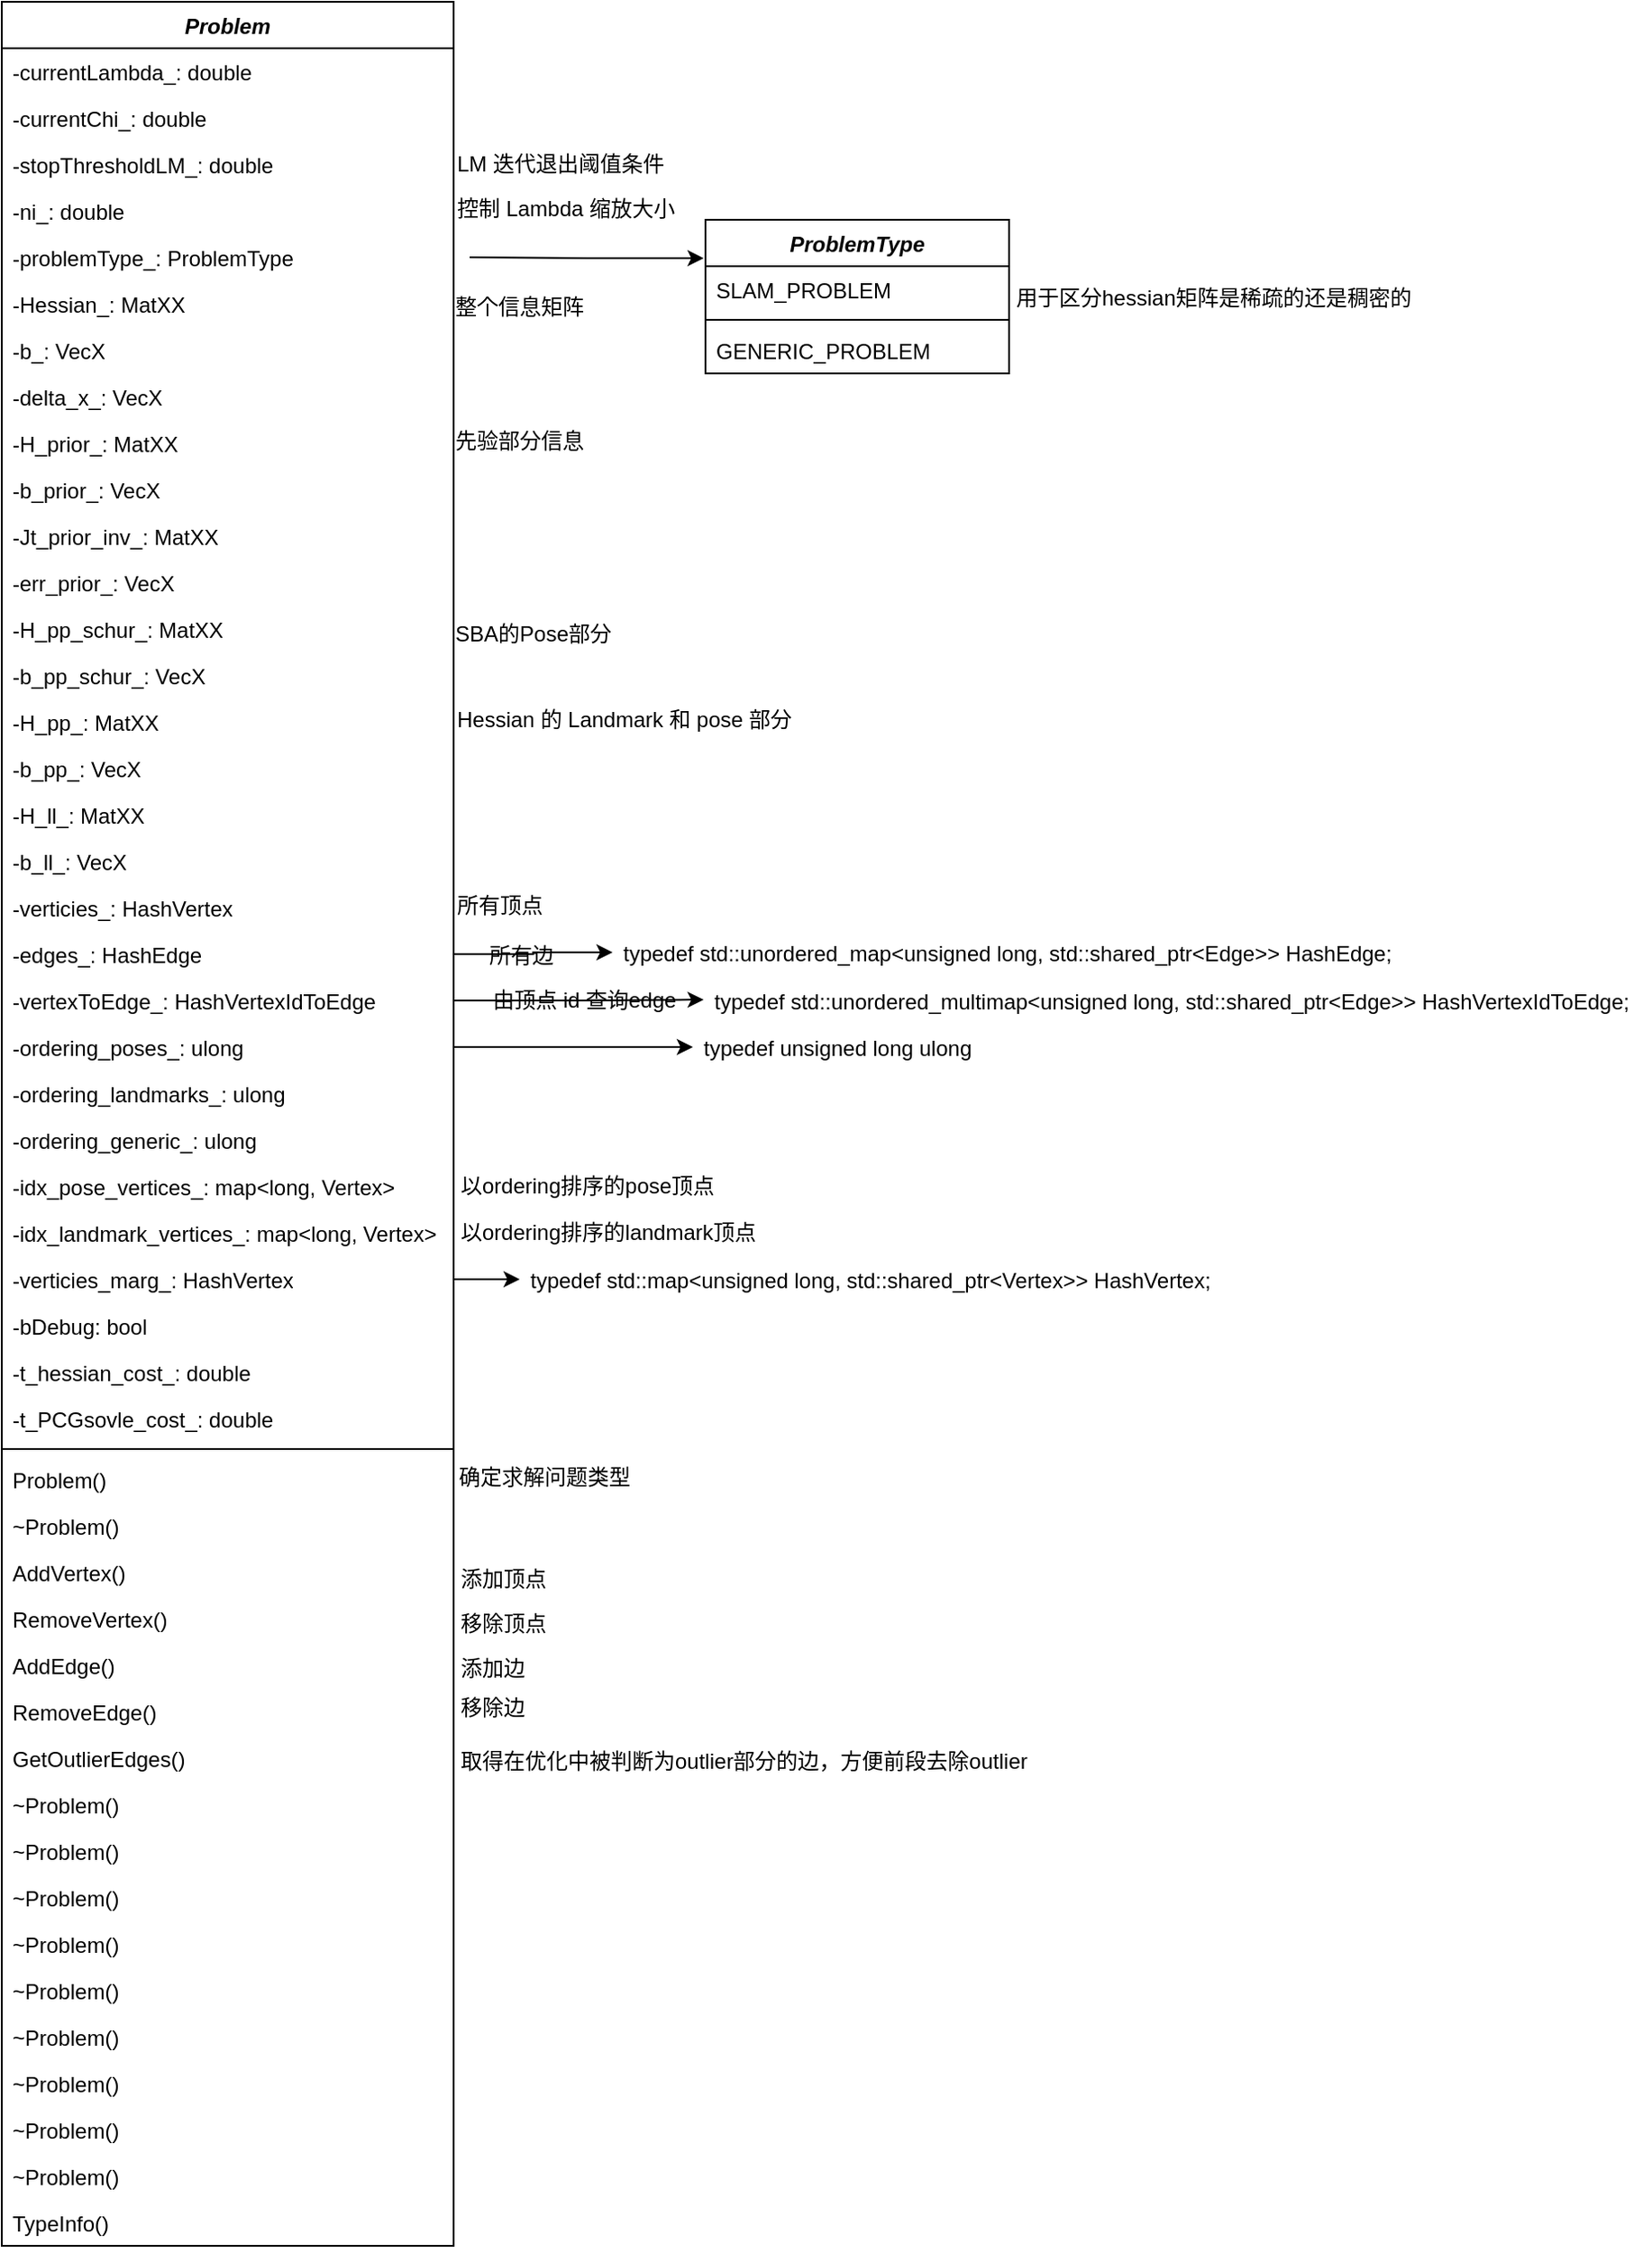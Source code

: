 <mxfile version="24.4.0" type="github">
  <diagram name="第 1 页" id="Om_0ez-Mg7cLswbmVXPj">
    <mxGraphModel dx="443" dy="504" grid="1" gridSize="1" guides="1" tooltips="1" connect="1" arrows="1" fold="1" page="1" pageScale="1" pageWidth="827" pageHeight="1169" math="0" shadow="0">
      <root>
        <mxCell id="0" />
        <mxCell id="1" parent="0" />
        <mxCell id="05y2BKctw2ABKMbbaYBs-1" value="&lt;i&gt;Problem&lt;/i&gt;" style="swimlane;fontStyle=1;align=center;verticalAlign=top;childLayout=stackLayout;horizontal=1;startSize=26;horizontalStack=0;resizeParent=1;resizeParentMax=0;resizeLast=0;collapsible=1;marginBottom=0;whiteSpace=wrap;html=1;" vertex="1" parent="1">
          <mxGeometry x="840" y="30" width="253" height="1256" as="geometry" />
        </mxCell>
        <mxCell id="05y2BKctw2ABKMbbaYBs-2" value="-currentLambda_:&amp;nbsp;double" style="text;strokeColor=none;fillColor=none;align=left;verticalAlign=top;spacingLeft=4;spacingRight=4;overflow=hidden;rotatable=0;points=[[0,0.5],[1,0.5]];portConstraint=eastwest;whiteSpace=wrap;html=1;" vertex="1" parent="05y2BKctw2ABKMbbaYBs-1">
          <mxGeometry y="26" width="253" height="26" as="geometry" />
        </mxCell>
        <mxCell id="05y2BKctw2ABKMbbaYBs-11" value="-currentChi_:&amp;nbsp;double" style="text;strokeColor=none;fillColor=none;align=left;verticalAlign=top;spacingLeft=4;spacingRight=4;overflow=hidden;rotatable=0;points=[[0,0.5],[1,0.5]];portConstraint=eastwest;whiteSpace=wrap;html=1;" vertex="1" parent="05y2BKctw2ABKMbbaYBs-1">
          <mxGeometry y="52" width="253" height="26" as="geometry" />
        </mxCell>
        <mxCell id="05y2BKctw2ABKMbbaYBs-14" value="-stopThresholdLM_:&amp;nbsp;double" style="text;strokeColor=none;fillColor=none;align=left;verticalAlign=top;spacingLeft=4;spacingRight=4;overflow=hidden;rotatable=0;points=[[0,0.5],[1,0.5]];portConstraint=eastwest;whiteSpace=wrap;html=1;" vertex="1" parent="05y2BKctw2ABKMbbaYBs-1">
          <mxGeometry y="78" width="253" height="26" as="geometry" />
        </mxCell>
        <mxCell id="05y2BKctw2ABKMbbaYBs-16" value="-ni_:&amp;nbsp;double" style="text;strokeColor=none;fillColor=none;align=left;verticalAlign=top;spacingLeft=4;spacingRight=4;overflow=hidden;rotatable=0;points=[[0,0.5],[1,0.5]];portConstraint=eastwest;whiteSpace=wrap;html=1;" vertex="1" parent="05y2BKctw2ABKMbbaYBs-1">
          <mxGeometry y="104" width="253" height="26" as="geometry" />
        </mxCell>
        <mxCell id="05y2BKctw2ABKMbbaYBs-18" value="-problemType_:&amp;nbsp;ProblemType" style="text;strokeColor=none;fillColor=none;align=left;verticalAlign=top;spacingLeft=4;spacingRight=4;overflow=hidden;rotatable=0;points=[[0,0.5],[1,0.5]];portConstraint=eastwest;whiteSpace=wrap;html=1;" vertex="1" parent="05y2BKctw2ABKMbbaYBs-1">
          <mxGeometry y="130" width="253" height="26" as="geometry" />
        </mxCell>
        <mxCell id="05y2BKctw2ABKMbbaYBs-21" value="-Hessian_: MatXX" style="text;strokeColor=none;fillColor=none;align=left;verticalAlign=top;spacingLeft=4;spacingRight=4;overflow=hidden;rotatable=0;points=[[0,0.5],[1,0.5]];portConstraint=eastwest;whiteSpace=wrap;html=1;" vertex="1" parent="05y2BKctw2ABKMbbaYBs-1">
          <mxGeometry y="156" width="253" height="26" as="geometry" />
        </mxCell>
        <mxCell id="05y2BKctw2ABKMbbaYBs-22" value="-b_:&amp;nbsp;VecX" style="text;strokeColor=none;fillColor=none;align=left;verticalAlign=top;spacingLeft=4;spacingRight=4;overflow=hidden;rotatable=0;points=[[0,0.5],[1,0.5]];portConstraint=eastwest;whiteSpace=wrap;html=1;" vertex="1" parent="05y2BKctw2ABKMbbaYBs-1">
          <mxGeometry y="182" width="253" height="26" as="geometry" />
        </mxCell>
        <mxCell id="05y2BKctw2ABKMbbaYBs-23" value="-delta_x_:&amp;nbsp;VecX" style="text;strokeColor=none;fillColor=none;align=left;verticalAlign=top;spacingLeft=4;spacingRight=4;overflow=hidden;rotatable=0;points=[[0,0.5],[1,0.5]];portConstraint=eastwest;whiteSpace=wrap;html=1;" vertex="1" parent="05y2BKctw2ABKMbbaYBs-1">
          <mxGeometry y="208" width="253" height="26" as="geometry" />
        </mxCell>
        <mxCell id="05y2BKctw2ABKMbbaYBs-26" value="-H_prior_:&amp;nbsp;MatXX" style="text;strokeColor=none;fillColor=none;align=left;verticalAlign=top;spacingLeft=4;spacingRight=4;overflow=hidden;rotatable=0;points=[[0,0.5],[1,0.5]];portConstraint=eastwest;whiteSpace=wrap;html=1;" vertex="1" parent="05y2BKctw2ABKMbbaYBs-1">
          <mxGeometry y="234" width="253" height="26" as="geometry" />
        </mxCell>
        <mxCell id="05y2BKctw2ABKMbbaYBs-72" value="-b_prior_: VecX" style="text;strokeColor=none;fillColor=none;align=left;verticalAlign=top;spacingLeft=4;spacingRight=4;overflow=hidden;rotatable=0;points=[[0,0.5],[1,0.5]];portConstraint=eastwest;whiteSpace=wrap;html=1;" vertex="1" parent="05y2BKctw2ABKMbbaYBs-1">
          <mxGeometry y="260" width="253" height="26" as="geometry" />
        </mxCell>
        <mxCell id="05y2BKctw2ABKMbbaYBs-78" value="-Jt_prior_inv_: MatXX" style="text;strokeColor=none;fillColor=none;align=left;verticalAlign=top;spacingLeft=4;spacingRight=4;overflow=hidden;rotatable=0;points=[[0,0.5],[1,0.5]];portConstraint=eastwest;whiteSpace=wrap;html=1;" vertex="1" parent="05y2BKctw2ABKMbbaYBs-1">
          <mxGeometry y="286" width="253" height="26" as="geometry" />
        </mxCell>
        <mxCell id="05y2BKctw2ABKMbbaYBs-77" value="-err_prior_: VecX" style="text;strokeColor=none;fillColor=none;align=left;verticalAlign=top;spacingLeft=4;spacingRight=4;overflow=hidden;rotatable=0;points=[[0,0.5],[1,0.5]];portConstraint=eastwest;whiteSpace=wrap;html=1;" vertex="1" parent="05y2BKctw2ABKMbbaYBs-1">
          <mxGeometry y="312" width="253" height="26" as="geometry" />
        </mxCell>
        <mxCell id="05y2BKctw2ABKMbbaYBs-76" value="-H_pp_schur_: MatXX" style="text;strokeColor=none;fillColor=none;align=left;verticalAlign=top;spacingLeft=4;spacingRight=4;overflow=hidden;rotatable=0;points=[[0,0.5],[1,0.5]];portConstraint=eastwest;whiteSpace=wrap;html=1;" vertex="1" parent="05y2BKctw2ABKMbbaYBs-1">
          <mxGeometry y="338" width="253" height="26" as="geometry" />
        </mxCell>
        <mxCell id="05y2BKctw2ABKMbbaYBs-75" value="-b_pp_schur_: VecX" style="text;strokeColor=none;fillColor=none;align=left;verticalAlign=top;spacingLeft=4;spacingRight=4;overflow=hidden;rotatable=0;points=[[0,0.5],[1,0.5]];portConstraint=eastwest;whiteSpace=wrap;html=1;" vertex="1" parent="05y2BKctw2ABKMbbaYBs-1">
          <mxGeometry y="364" width="253" height="26" as="geometry" />
        </mxCell>
        <mxCell id="05y2BKctw2ABKMbbaYBs-74" value="-H_pp_: MatXX" style="text;strokeColor=none;fillColor=none;align=left;verticalAlign=top;spacingLeft=4;spacingRight=4;overflow=hidden;rotatable=0;points=[[0,0.5],[1,0.5]];portConstraint=eastwest;whiteSpace=wrap;html=1;" vertex="1" parent="05y2BKctw2ABKMbbaYBs-1">
          <mxGeometry y="390" width="253" height="26" as="geometry" />
        </mxCell>
        <mxCell id="05y2BKctw2ABKMbbaYBs-73" value="-b_pp_: VecX" style="text;strokeColor=none;fillColor=none;align=left;verticalAlign=top;spacingLeft=4;spacingRight=4;overflow=hidden;rotatable=0;points=[[0,0.5],[1,0.5]];portConstraint=eastwest;whiteSpace=wrap;html=1;" vertex="1" parent="05y2BKctw2ABKMbbaYBs-1">
          <mxGeometry y="416" width="253" height="26" as="geometry" />
        </mxCell>
        <mxCell id="05y2BKctw2ABKMbbaYBs-71" value="-H_ll_: MatXX" style="text;strokeColor=none;fillColor=none;align=left;verticalAlign=top;spacingLeft=4;spacingRight=4;overflow=hidden;rotatable=0;points=[[0,0.5],[1,0.5]];portConstraint=eastwest;whiteSpace=wrap;html=1;" vertex="1" parent="05y2BKctw2ABKMbbaYBs-1">
          <mxGeometry y="442" width="253" height="26" as="geometry" />
        </mxCell>
        <mxCell id="05y2BKctw2ABKMbbaYBs-28" value="-b_ll_: VecX" style="text;strokeColor=none;fillColor=none;align=left;verticalAlign=top;spacingLeft=4;spacingRight=4;overflow=hidden;rotatable=0;points=[[0,0.5],[1,0.5]];portConstraint=eastwest;whiteSpace=wrap;html=1;" vertex="1" parent="05y2BKctw2ABKMbbaYBs-1">
          <mxGeometry y="468" width="253" height="26" as="geometry" />
        </mxCell>
        <mxCell id="05y2BKctw2ABKMbbaYBs-83" value="-verticies_: HashVertex" style="text;strokeColor=none;fillColor=none;align=left;verticalAlign=top;spacingLeft=4;spacingRight=4;overflow=hidden;rotatable=0;points=[[0,0.5],[1,0.5]];portConstraint=eastwest;whiteSpace=wrap;html=1;" vertex="1" parent="05y2BKctw2ABKMbbaYBs-1">
          <mxGeometry y="494" width="253" height="26" as="geometry" />
        </mxCell>
        <mxCell id="05y2BKctw2ABKMbbaYBs-84" value="-edges_: HashEdge" style="text;strokeColor=none;fillColor=none;align=left;verticalAlign=top;spacingLeft=4;spacingRight=4;overflow=hidden;rotatable=0;points=[[0,0.5],[1,0.5]];portConstraint=eastwest;whiteSpace=wrap;html=1;" vertex="1" parent="05y2BKctw2ABKMbbaYBs-1">
          <mxGeometry y="520" width="253" height="26" as="geometry" />
        </mxCell>
        <mxCell id="05y2BKctw2ABKMbbaYBs-85" value="-vertexToEdge_: HashVertexIdToEdge" style="text;strokeColor=none;fillColor=none;align=left;verticalAlign=top;spacingLeft=4;spacingRight=4;overflow=hidden;rotatable=0;points=[[0,0.5],[1,0.5]];portConstraint=eastwest;whiteSpace=wrap;html=1;" vertex="1" parent="05y2BKctw2ABKMbbaYBs-1">
          <mxGeometry y="546" width="253" height="26" as="geometry" />
        </mxCell>
        <mxCell id="05y2BKctw2ABKMbbaYBs-70" value="-ordering_poses_: ulong" style="text;strokeColor=none;fillColor=none;align=left;verticalAlign=top;spacingLeft=4;spacingRight=4;overflow=hidden;rotatable=0;points=[[0,0.5],[1,0.5]];portConstraint=eastwest;whiteSpace=wrap;html=1;" vertex="1" parent="05y2BKctw2ABKMbbaYBs-1">
          <mxGeometry y="572" width="253" height="26" as="geometry" />
        </mxCell>
        <mxCell id="05y2BKctw2ABKMbbaYBs-81" value="-ordering_landmarks_: ulong" style="text;strokeColor=none;fillColor=none;align=left;verticalAlign=top;spacingLeft=4;spacingRight=4;overflow=hidden;rotatable=0;points=[[0,0.5],[1,0.5]];portConstraint=eastwest;whiteSpace=wrap;html=1;" vertex="1" parent="05y2BKctw2ABKMbbaYBs-1">
          <mxGeometry y="598" width="253" height="26" as="geometry" />
        </mxCell>
        <mxCell id="05y2BKctw2ABKMbbaYBs-82" value="-ordering_generic_: ulong" style="text;strokeColor=none;fillColor=none;align=left;verticalAlign=top;spacingLeft=4;spacingRight=4;overflow=hidden;rotatable=0;points=[[0,0.5],[1,0.5]];portConstraint=eastwest;whiteSpace=wrap;html=1;" vertex="1" parent="05y2BKctw2ABKMbbaYBs-1">
          <mxGeometry y="624" width="253" height="26" as="geometry" />
        </mxCell>
        <mxCell id="05y2BKctw2ABKMbbaYBs-92" value="-idx_pose_vertices_: map&amp;lt;long, Vertex&amp;gt;" style="text;strokeColor=none;fillColor=none;align=left;verticalAlign=top;spacingLeft=4;spacingRight=4;overflow=hidden;rotatable=0;points=[[0,0.5],[1,0.5]];portConstraint=eastwest;whiteSpace=wrap;html=1;" vertex="1" parent="05y2BKctw2ABKMbbaYBs-1">
          <mxGeometry y="650" width="253" height="26" as="geometry" />
        </mxCell>
        <mxCell id="05y2BKctw2ABKMbbaYBs-91" value="-idx_landmark_vertices_: map&amp;lt;long, Vertex&amp;gt;" style="text;strokeColor=none;fillColor=none;align=left;verticalAlign=top;spacingLeft=4;spacingRight=4;overflow=hidden;rotatable=0;points=[[0,0.5],[1,0.5]];portConstraint=eastwest;whiteSpace=wrap;html=1;" vertex="1" parent="05y2BKctw2ABKMbbaYBs-1">
          <mxGeometry y="676" width="253" height="26" as="geometry" />
        </mxCell>
        <mxCell id="05y2BKctw2ABKMbbaYBs-90" value="-verticies_marg_: HashVertex" style="text;strokeColor=none;fillColor=none;align=left;verticalAlign=top;spacingLeft=4;spacingRight=4;overflow=hidden;rotatable=0;points=[[0,0.5],[1,0.5]];portConstraint=eastwest;whiteSpace=wrap;html=1;" vertex="1" parent="05y2BKctw2ABKMbbaYBs-1">
          <mxGeometry y="702" width="253" height="26" as="geometry" />
        </mxCell>
        <mxCell id="05y2BKctw2ABKMbbaYBs-89" value="-bDebug: bool" style="text;strokeColor=none;fillColor=none;align=left;verticalAlign=top;spacingLeft=4;spacingRight=4;overflow=hidden;rotatable=0;points=[[0,0.5],[1,0.5]];portConstraint=eastwest;whiteSpace=wrap;html=1;" vertex="1" parent="05y2BKctw2ABKMbbaYBs-1">
          <mxGeometry y="728" width="253" height="26" as="geometry" />
        </mxCell>
        <mxCell id="05y2BKctw2ABKMbbaYBs-95" value="-t_hessian_cost_: double" style="text;strokeColor=none;fillColor=none;align=left;verticalAlign=top;spacingLeft=4;spacingRight=4;overflow=hidden;rotatable=0;points=[[0,0.5],[1,0.5]];portConstraint=eastwest;whiteSpace=wrap;html=1;" vertex="1" parent="05y2BKctw2ABKMbbaYBs-1">
          <mxGeometry y="754" width="253" height="26" as="geometry" />
        </mxCell>
        <mxCell id="05y2BKctw2ABKMbbaYBs-96" value="-t_PCGsovle_cost_: double" style="text;strokeColor=none;fillColor=none;align=left;verticalAlign=top;spacingLeft=4;spacingRight=4;overflow=hidden;rotatable=0;points=[[0,0.5],[1,0.5]];portConstraint=eastwest;whiteSpace=wrap;html=1;" vertex="1" parent="05y2BKctw2ABKMbbaYBs-1">
          <mxGeometry y="780" width="253" height="26" as="geometry" />
        </mxCell>
        <mxCell id="05y2BKctw2ABKMbbaYBs-3" value="" style="line;strokeWidth=1;fillColor=none;align=left;verticalAlign=middle;spacingTop=-1;spacingLeft=3;spacingRight=3;rotatable=0;labelPosition=right;points=[];portConstraint=eastwest;strokeColor=inherit;" vertex="1" parent="05y2BKctw2ABKMbbaYBs-1">
          <mxGeometry y="806" width="253" height="8" as="geometry" />
        </mxCell>
        <mxCell id="05y2BKctw2ABKMbbaYBs-4" value="Problem()" style="text;strokeColor=none;fillColor=none;align=left;verticalAlign=top;spacingLeft=4;spacingRight=4;overflow=hidden;rotatable=0;points=[[0,0.5],[1,0.5]];portConstraint=eastwest;whiteSpace=wrap;html=1;" vertex="1" parent="05y2BKctw2ABKMbbaYBs-1">
          <mxGeometry y="814" width="253" height="26" as="geometry" />
        </mxCell>
        <mxCell id="05y2BKctw2ABKMbbaYBs-5" value="~Problem()" style="text;strokeColor=none;fillColor=none;align=left;verticalAlign=top;spacingLeft=4;spacingRight=4;overflow=hidden;rotatable=0;points=[[0,0.5],[1,0.5]];portConstraint=eastwest;whiteSpace=wrap;html=1;" vertex="1" parent="05y2BKctw2ABKMbbaYBs-1">
          <mxGeometry y="840" width="253" height="26" as="geometry" />
        </mxCell>
        <mxCell id="05y2BKctw2ABKMbbaYBs-113" value="AddVertex()" style="text;strokeColor=none;fillColor=none;align=left;verticalAlign=top;spacingLeft=4;spacingRight=4;overflow=hidden;rotatable=0;points=[[0,0.5],[1,0.5]];portConstraint=eastwest;whiteSpace=wrap;html=1;" vertex="1" parent="05y2BKctw2ABKMbbaYBs-1">
          <mxGeometry y="866" width="253" height="26" as="geometry" />
        </mxCell>
        <mxCell id="05y2BKctw2ABKMbbaYBs-123" value="RemoveVertex()" style="text;strokeColor=none;fillColor=none;align=left;verticalAlign=top;spacingLeft=4;spacingRight=4;overflow=hidden;rotatable=0;points=[[0,0.5],[1,0.5]];portConstraint=eastwest;whiteSpace=wrap;html=1;" vertex="1" parent="05y2BKctw2ABKMbbaYBs-1">
          <mxGeometry y="892" width="253" height="26" as="geometry" />
        </mxCell>
        <mxCell id="05y2BKctw2ABKMbbaYBs-124" value="AddEdge()" style="text;strokeColor=none;fillColor=none;align=left;verticalAlign=top;spacingLeft=4;spacingRight=4;overflow=hidden;rotatable=0;points=[[0,0.5],[1,0.5]];portConstraint=eastwest;whiteSpace=wrap;html=1;" vertex="1" parent="05y2BKctw2ABKMbbaYBs-1">
          <mxGeometry y="918" width="253" height="26" as="geometry" />
        </mxCell>
        <mxCell id="05y2BKctw2ABKMbbaYBs-122" value="RemoveEdge()" style="text;strokeColor=none;fillColor=none;align=left;verticalAlign=top;spacingLeft=4;spacingRight=4;overflow=hidden;rotatable=0;points=[[0,0.5],[1,0.5]];portConstraint=eastwest;whiteSpace=wrap;html=1;" vertex="1" parent="05y2BKctw2ABKMbbaYBs-1">
          <mxGeometry y="944" width="253" height="26" as="geometry" />
        </mxCell>
        <mxCell id="05y2BKctw2ABKMbbaYBs-120" value="GetOutlierEdges()" style="text;strokeColor=none;fillColor=none;align=left;verticalAlign=top;spacingLeft=4;spacingRight=4;overflow=hidden;rotatable=0;points=[[0,0.5],[1,0.5]];portConstraint=eastwest;whiteSpace=wrap;html=1;" vertex="1" parent="05y2BKctw2ABKMbbaYBs-1">
          <mxGeometry y="970" width="253" height="26" as="geometry" />
        </mxCell>
        <mxCell id="05y2BKctw2ABKMbbaYBs-121" value="~Problem()" style="text;strokeColor=none;fillColor=none;align=left;verticalAlign=top;spacingLeft=4;spacingRight=4;overflow=hidden;rotatable=0;points=[[0,0.5],[1,0.5]];portConstraint=eastwest;whiteSpace=wrap;html=1;" vertex="1" parent="05y2BKctw2ABKMbbaYBs-1">
          <mxGeometry y="996" width="253" height="26" as="geometry" />
        </mxCell>
        <mxCell id="05y2BKctw2ABKMbbaYBs-119" value="~Problem()" style="text;strokeColor=none;fillColor=none;align=left;verticalAlign=top;spacingLeft=4;spacingRight=4;overflow=hidden;rotatable=0;points=[[0,0.5],[1,0.5]];portConstraint=eastwest;whiteSpace=wrap;html=1;" vertex="1" parent="05y2BKctw2ABKMbbaYBs-1">
          <mxGeometry y="1022" width="253" height="26" as="geometry" />
        </mxCell>
        <mxCell id="05y2BKctw2ABKMbbaYBs-118" value="~Problem()" style="text;strokeColor=none;fillColor=none;align=left;verticalAlign=top;spacingLeft=4;spacingRight=4;overflow=hidden;rotatable=0;points=[[0,0.5],[1,0.5]];portConstraint=eastwest;whiteSpace=wrap;html=1;" vertex="1" parent="05y2BKctw2ABKMbbaYBs-1">
          <mxGeometry y="1048" width="253" height="26" as="geometry" />
        </mxCell>
        <mxCell id="05y2BKctw2ABKMbbaYBs-117" value="~Problem()" style="text;strokeColor=none;fillColor=none;align=left;verticalAlign=top;spacingLeft=4;spacingRight=4;overflow=hidden;rotatable=0;points=[[0,0.5],[1,0.5]];portConstraint=eastwest;whiteSpace=wrap;html=1;" vertex="1" parent="05y2BKctw2ABKMbbaYBs-1">
          <mxGeometry y="1074" width="253" height="26" as="geometry" />
        </mxCell>
        <mxCell id="05y2BKctw2ABKMbbaYBs-116" value="~Problem()" style="text;strokeColor=none;fillColor=none;align=left;verticalAlign=top;spacingLeft=4;spacingRight=4;overflow=hidden;rotatable=0;points=[[0,0.5],[1,0.5]];portConstraint=eastwest;whiteSpace=wrap;html=1;" vertex="1" parent="05y2BKctw2ABKMbbaYBs-1">
          <mxGeometry y="1100" width="253" height="26" as="geometry" />
        </mxCell>
        <mxCell id="05y2BKctw2ABKMbbaYBs-115" value="~Problem()" style="text;strokeColor=none;fillColor=none;align=left;verticalAlign=top;spacingLeft=4;spacingRight=4;overflow=hidden;rotatable=0;points=[[0,0.5],[1,0.5]];portConstraint=eastwest;whiteSpace=wrap;html=1;" vertex="1" parent="05y2BKctw2ABKMbbaYBs-1">
          <mxGeometry y="1126" width="253" height="26" as="geometry" />
        </mxCell>
        <mxCell id="05y2BKctw2ABKMbbaYBs-114" value="~Problem()" style="text;strokeColor=none;fillColor=none;align=left;verticalAlign=top;spacingLeft=4;spacingRight=4;overflow=hidden;rotatable=0;points=[[0,0.5],[1,0.5]];portConstraint=eastwest;whiteSpace=wrap;html=1;" vertex="1" parent="05y2BKctw2ABKMbbaYBs-1">
          <mxGeometry y="1152" width="253" height="26" as="geometry" />
        </mxCell>
        <mxCell id="05y2BKctw2ABKMbbaYBs-112" value="~Problem()" style="text;strokeColor=none;fillColor=none;align=left;verticalAlign=top;spacingLeft=4;spacingRight=4;overflow=hidden;rotatable=0;points=[[0,0.5],[1,0.5]];portConstraint=eastwest;whiteSpace=wrap;html=1;" vertex="1" parent="05y2BKctw2ABKMbbaYBs-1">
          <mxGeometry y="1178" width="253" height="26" as="geometry" />
        </mxCell>
        <mxCell id="05y2BKctw2ABKMbbaYBs-111" value="~Problem()" style="text;strokeColor=none;fillColor=none;align=left;verticalAlign=top;spacingLeft=4;spacingRight=4;overflow=hidden;rotatable=0;points=[[0,0.5],[1,0.5]];portConstraint=eastwest;whiteSpace=wrap;html=1;" vertex="1" parent="05y2BKctw2ABKMbbaYBs-1">
          <mxGeometry y="1204" width="253" height="26" as="geometry" />
        </mxCell>
        <mxCell id="05y2BKctw2ABKMbbaYBs-6" value="TypeInfo()" style="text;strokeColor=none;fillColor=none;align=left;verticalAlign=top;spacingLeft=4;spacingRight=4;overflow=hidden;rotatable=0;points=[[0,0.5],[1,0.5]];portConstraint=eastwest;whiteSpace=wrap;html=1;" vertex="1" parent="05y2BKctw2ABKMbbaYBs-1">
          <mxGeometry y="1230" width="253" height="26" as="geometry" />
        </mxCell>
        <mxCell id="05y2BKctw2ABKMbbaYBs-29" value="&lt;i&gt;ProblemType&lt;/i&gt;" style="swimlane;fontStyle=1;align=center;verticalAlign=top;childLayout=stackLayout;horizontal=1;startSize=26;horizontalStack=0;resizeParent=1;resizeParentMax=0;resizeLast=0;collapsible=1;marginBottom=0;whiteSpace=wrap;html=1;" vertex="1" parent="1">
          <mxGeometry x="1234" y="152" width="170" height="86" as="geometry" />
        </mxCell>
        <mxCell id="05y2BKctw2ABKMbbaYBs-49" value="SLAM_PROBLEM" style="text;strokeColor=none;fillColor=none;align=left;verticalAlign=top;spacingLeft=4;spacingRight=4;overflow=hidden;rotatable=0;points=[[0,0.5],[1,0.5]];portConstraint=eastwest;whiteSpace=wrap;html=1;" vertex="1" parent="05y2BKctw2ABKMbbaYBs-29">
          <mxGeometry y="26" width="170" height="26" as="geometry" />
        </mxCell>
        <mxCell id="05y2BKctw2ABKMbbaYBs-50" value="" style="line;strokeWidth=1;fillColor=none;align=left;verticalAlign=middle;spacingTop=-1;spacingLeft=3;spacingRight=3;rotatable=0;labelPosition=right;points=[];portConstraint=eastwest;strokeColor=inherit;" vertex="1" parent="05y2BKctw2ABKMbbaYBs-29">
          <mxGeometry y="52" width="170" height="8" as="geometry" />
        </mxCell>
        <mxCell id="05y2BKctw2ABKMbbaYBs-51" value="GENERIC_PROBLEM" style="text;strokeColor=none;fillColor=none;align=left;verticalAlign=top;spacingLeft=4;spacingRight=4;overflow=hidden;rotatable=0;points=[[0,0.5],[1,0.5]];portConstraint=eastwest;whiteSpace=wrap;html=1;" vertex="1" parent="05y2BKctw2ABKMbbaYBs-29">
          <mxGeometry y="60" width="170" height="26" as="geometry" />
        </mxCell>
        <mxCell id="05y2BKctw2ABKMbbaYBs-54" value="用于区分hessian矩阵是稀疏的还是稠密的" style="text;html=1;align=left;verticalAlign=middle;resizable=0;points=[];autosize=1;strokeColor=none;fillColor=none;" vertex="1" parent="1">
          <mxGeometry x="1406" y="181" width="240" height="30" as="geometry" />
        </mxCell>
        <mxCell id="05y2BKctw2ABKMbbaYBs-55" value="LM 迭代退出阈值条件" style="text;html=1;align=left;verticalAlign=middle;resizable=0;points=[];autosize=1;strokeColor=none;fillColor=none;" vertex="1" parent="1">
          <mxGeometry x="1093" y="106" width="140" height="30" as="geometry" />
        </mxCell>
        <mxCell id="05y2BKctw2ABKMbbaYBs-56" value="控制 Lambda 缩放大小" style="text;html=1;align=left;verticalAlign=middle;resizable=0;points=[];autosize=1;strokeColor=none;fillColor=none;" vertex="1" parent="1">
          <mxGeometry x="1093" y="131" width="150" height="30" as="geometry" />
        </mxCell>
        <mxCell id="05y2BKctw2ABKMbbaYBs-57" value="整个信息矩阵" style="text;html=1;align=left;verticalAlign=middle;resizable=0;points=[];autosize=1;strokeColor=none;fillColor=none;" vertex="1" parent="1">
          <mxGeometry x="1092" y="187" width="91" height="27" as="geometry" />
        </mxCell>
        <mxCell id="05y2BKctw2ABKMbbaYBs-58" style="edgeStyle=orthogonalEdgeStyle;rounded=0;orthogonalLoop=1;jettySize=auto;html=1;entryX=0;entryY=0.25;entryDx=0;entryDy=0;" edge="1" parent="1">
          <mxGeometry relative="1" as="geometry">
            <mxPoint x="1102" y="173" as="sourcePoint" />
            <mxPoint x="1233" y="173.5" as="targetPoint" />
          </mxGeometry>
        </mxCell>
        <mxCell id="05y2BKctw2ABKMbbaYBs-59" value="先验部分信息" style="text;html=1;align=left;verticalAlign=middle;resizable=0;points=[];autosize=1;strokeColor=none;fillColor=none;" vertex="1" parent="1">
          <mxGeometry x="1092" y="262" width="91" height="27" as="geometry" />
        </mxCell>
        <mxCell id="05y2BKctw2ABKMbbaYBs-79" value="SBA的Pose部分" style="text;html=1;align=left;verticalAlign=middle;resizable=0;points=[];autosize=1;strokeColor=none;fillColor=none;" vertex="1" parent="1">
          <mxGeometry x="1092" y="370" width="106" height="27" as="geometry" />
        </mxCell>
        <mxCell id="05y2BKctw2ABKMbbaYBs-80" value="Hessian 的 Landmark 和 pose 部分" style="text;html=1;align=left;verticalAlign=middle;resizable=0;points=[];autosize=1;strokeColor=none;fillColor=none;" vertex="1" parent="1">
          <mxGeometry x="1093" y="418" width="206" height="27" as="geometry" />
        </mxCell>
        <mxCell id="05y2BKctw2ABKMbbaYBs-86" value="所有顶点" style="text;html=1;align=left;verticalAlign=middle;resizable=0;points=[];autosize=1;strokeColor=none;fillColor=none;" vertex="1" parent="1">
          <mxGeometry x="1093" y="522" width="67" height="27" as="geometry" />
        </mxCell>
        <mxCell id="05y2BKctw2ABKMbbaYBs-87" value="所有边" style="text;html=1;align=left;verticalAlign=middle;resizable=0;points=[];autosize=1;strokeColor=none;fillColor=none;" vertex="1" parent="1">
          <mxGeometry x="1111" y="550" width="55" height="27" as="geometry" />
        </mxCell>
        <mxCell id="05y2BKctw2ABKMbbaYBs-88" value="由顶点 id 查询edge" style="text;html=1;align=left;verticalAlign=middle;resizable=0;points=[];autosize=1;strokeColor=none;fillColor=none;" vertex="1" parent="1">
          <mxGeometry x="1113" y="575" width="122" height="27" as="geometry" />
        </mxCell>
        <mxCell id="05y2BKctw2ABKMbbaYBs-93" value="以ordering排序的pose顶点" style="text;html=1;align=left;verticalAlign=middle;resizable=0;points=[];autosize=1;strokeColor=none;fillColor=none;" vertex="1" parent="1">
          <mxGeometry x="1095" y="679" width="161" height="27" as="geometry" />
        </mxCell>
        <mxCell id="05y2BKctw2ABKMbbaYBs-94" value="以ordering排序的landmark顶点" style="text;html=1;align=left;verticalAlign=middle;resizable=0;points=[];autosize=1;strokeColor=none;fillColor=none;" vertex="1" parent="1">
          <mxGeometry x="1095" y="705" width="184" height="27" as="geometry" />
        </mxCell>
        <mxCell id="05y2BKctw2ABKMbbaYBs-98" value="typedef unsigned long ulong" style="text;strokeColor=none;fillColor=none;align=left;verticalAlign=top;spacingLeft=4;spacingRight=4;overflow=hidden;rotatable=0;points=[[0,0.5],[1,0.5]];portConstraint=eastwest;whiteSpace=wrap;html=1;" vertex="1" parent="1">
          <mxGeometry x="1227" y="602" width="162" height="26" as="geometry" />
        </mxCell>
        <mxCell id="05y2BKctw2ABKMbbaYBs-99" value="typedef std::map&amp;lt;unsigned long, std::shared_ptr&amp;lt;Vertex&amp;gt;&amp;gt; HashVertex;" style="text;strokeColor=none;fillColor=none;align=left;verticalAlign=top;spacingLeft=4;spacingRight=4;overflow=hidden;rotatable=0;points=[[0,0.5],[1,0.5]];portConstraint=eastwest;whiteSpace=wrap;html=1;" vertex="1" parent="1">
          <mxGeometry x="1130" y="732" width="392" height="26" as="geometry" />
        </mxCell>
        <mxCell id="05y2BKctw2ABKMbbaYBs-100" style="edgeStyle=orthogonalEdgeStyle;rounded=0;orthogonalLoop=1;jettySize=auto;html=1;" edge="1" parent="1" source="05y2BKctw2ABKMbbaYBs-70" target="05y2BKctw2ABKMbbaYBs-98">
          <mxGeometry relative="1" as="geometry" />
        </mxCell>
        <mxCell id="05y2BKctw2ABKMbbaYBs-103" style="edgeStyle=orthogonalEdgeStyle;rounded=0;orthogonalLoop=1;jettySize=auto;html=1;" edge="1" parent="1" source="05y2BKctw2ABKMbbaYBs-90" target="05y2BKctw2ABKMbbaYBs-99">
          <mxGeometry relative="1" as="geometry" />
        </mxCell>
        <mxCell id="05y2BKctw2ABKMbbaYBs-106" value="typedef std::unordered_map&amp;lt;unsigned long, std::shared_ptr&amp;lt;Edge&amp;gt;&amp;gt; HashEdge;" style="text;strokeColor=none;fillColor=none;align=left;verticalAlign=top;spacingLeft=4;spacingRight=4;overflow=hidden;rotatable=0;points=[[0,0.5],[1,0.5]];portConstraint=eastwest;whiteSpace=wrap;html=1;" vertex="1" parent="1">
          <mxGeometry x="1182" y="549" width="448" height="26" as="geometry" />
        </mxCell>
        <mxCell id="05y2BKctw2ABKMbbaYBs-107" style="edgeStyle=orthogonalEdgeStyle;rounded=0;orthogonalLoop=1;jettySize=auto;html=1;" edge="1" parent="1" source="05y2BKctw2ABKMbbaYBs-84" target="05y2BKctw2ABKMbbaYBs-106">
          <mxGeometry relative="1" as="geometry" />
        </mxCell>
        <mxCell id="05y2BKctw2ABKMbbaYBs-108" value="typedef std::unordered_multimap&amp;lt;unsigned long, std::shared_ptr&amp;lt;Edge&amp;gt;&amp;gt; HashVertexIdToEdge;" style="text;strokeColor=none;fillColor=none;align=left;verticalAlign=top;spacingLeft=4;spacingRight=4;overflow=hidden;rotatable=0;points=[[0,0.5],[1,0.5]];portConstraint=eastwest;whiteSpace=wrap;html=1;" vertex="1" parent="1">
          <mxGeometry x="1233" y="575.5" width="530" height="26" as="geometry" />
        </mxCell>
        <mxCell id="05y2BKctw2ABKMbbaYBs-109" style="edgeStyle=orthogonalEdgeStyle;rounded=0;orthogonalLoop=1;jettySize=auto;html=1;" edge="1" parent="1" source="05y2BKctw2ABKMbbaYBs-85" target="05y2BKctw2ABKMbbaYBs-108">
          <mxGeometry relative="1" as="geometry" />
        </mxCell>
        <mxCell id="05y2BKctw2ABKMbbaYBs-110" value="确定求解问题类型" style="text;html=1;align=left;verticalAlign=middle;resizable=0;points=[];autosize=1;strokeColor=none;fillColor=none;" vertex="1" parent="1">
          <mxGeometry x="1093.5" y="842" width="115" height="27" as="geometry" />
        </mxCell>
        <mxCell id="05y2BKctw2ABKMbbaYBs-125" value="添加顶点" style="text;html=1;align=left;verticalAlign=middle;resizable=0;points=[];autosize=1;strokeColor=none;fillColor=none;" vertex="1" parent="1">
          <mxGeometry x="1095" y="899" width="67" height="27" as="geometry" />
        </mxCell>
        <mxCell id="05y2BKctw2ABKMbbaYBs-126" value="移除顶点" style="text;html=1;align=left;verticalAlign=middle;resizable=0;points=[];autosize=1;strokeColor=none;fillColor=none;" vertex="1" parent="1">
          <mxGeometry x="1095" y="924" width="67" height="27" as="geometry" />
        </mxCell>
        <mxCell id="05y2BKctw2ABKMbbaYBs-127" value="添加边" style="text;html=1;align=left;verticalAlign=middle;resizable=0;points=[];autosize=1;strokeColor=none;fillColor=none;" vertex="1" parent="1">
          <mxGeometry x="1095" y="949" width="55" height="27" as="geometry" />
        </mxCell>
        <mxCell id="05y2BKctw2ABKMbbaYBs-128" value="移除边" style="text;html=1;align=left;verticalAlign=middle;resizable=0;points=[];autosize=1;strokeColor=none;fillColor=none;" vertex="1" parent="1">
          <mxGeometry x="1095" y="971" width="55" height="27" as="geometry" />
        </mxCell>
        <mxCell id="05y2BKctw2ABKMbbaYBs-129" value="取得在优化中被判断为outlier部分的边，方便前段去除outlier" style="text;html=1;align=left;verticalAlign=middle;resizable=0;points=[];autosize=1;strokeColor=none;fillColor=none;" vertex="1" parent="1">
          <mxGeometry x="1095" y="1001" width="336" height="27" as="geometry" />
        </mxCell>
      </root>
    </mxGraphModel>
  </diagram>
</mxfile>
